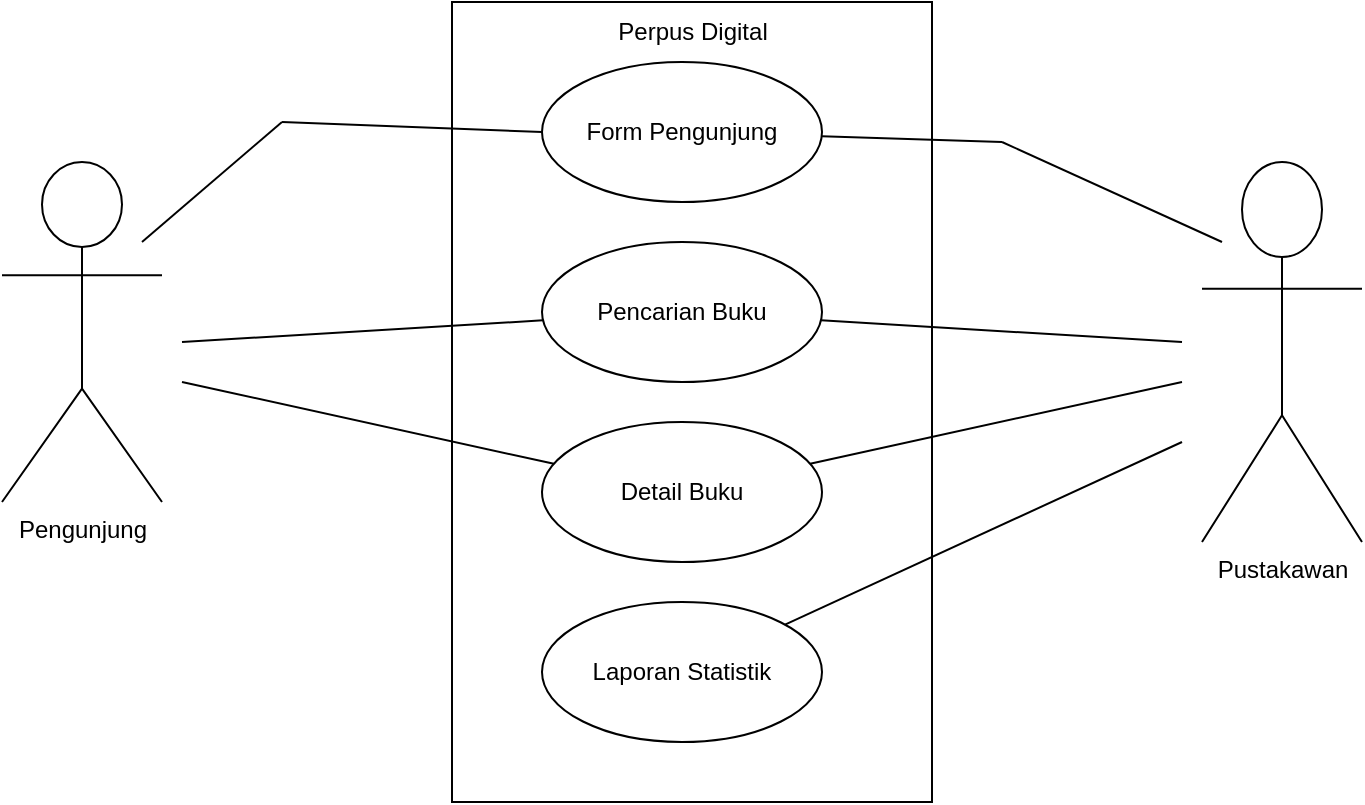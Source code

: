 <mxfile version="23.1.0" type="github">
  <diagram name="Page-1" id="GVT-q6HW_ezbaS8vkPMp">
    <mxGraphModel dx="890" dy="455" grid="1" gridSize="10" guides="1" tooltips="1" connect="1" arrows="1" fold="1" page="1" pageScale="1" pageWidth="850" pageHeight="1100" math="0" shadow="0">
      <root>
        <mxCell id="0" />
        <mxCell id="1" parent="0" />
        <mxCell id="R4jWOsb4_BN56Ci3cUoq-1" value="" style="rounded=0;whiteSpace=wrap;html=1;" vertex="1" parent="1">
          <mxGeometry x="305" y="80" width="240" height="400" as="geometry" />
        </mxCell>
        <mxCell id="R4jWOsb4_BN56Ci3cUoq-3" value="Perpus Digital" style="text;html=1;align=center;verticalAlign=middle;resizable=0;points=[];autosize=1;strokeColor=none;fillColor=none;" vertex="1" parent="1">
          <mxGeometry x="375" y="80" width="100" height="30" as="geometry" />
        </mxCell>
        <mxCell id="R4jWOsb4_BN56Ci3cUoq-7" value="Form Pengunjung" style="ellipse;whiteSpace=wrap;html=1;" vertex="1" parent="1">
          <mxGeometry x="350" y="110" width="140" height="70" as="geometry" />
        </mxCell>
        <mxCell id="R4jWOsb4_BN56Ci3cUoq-8" value="Pencarian Buku" style="ellipse;whiteSpace=wrap;html=1;" vertex="1" parent="1">
          <mxGeometry x="350" y="200" width="140" height="70" as="geometry" />
        </mxCell>
        <mxCell id="R4jWOsb4_BN56Ci3cUoq-9" value="Detail Buku" style="ellipse;whiteSpace=wrap;html=1;" vertex="1" parent="1">
          <mxGeometry x="350" y="290" width="140" height="70" as="geometry" />
        </mxCell>
        <mxCell id="R4jWOsb4_BN56Ci3cUoq-10" value="Laporan Statistik" style="ellipse;whiteSpace=wrap;html=1;" vertex="1" parent="1">
          <mxGeometry x="350" y="380" width="140" height="70" as="geometry" />
        </mxCell>
        <mxCell id="R4jWOsb4_BN56Ci3cUoq-11" value="Pengunjung" style="shape=umlActor;verticalLabelPosition=bottom;verticalAlign=top;html=1;outlineConnect=0;" vertex="1" parent="1">
          <mxGeometry x="80" y="160" width="80" height="170" as="geometry" />
        </mxCell>
        <mxCell id="R4jWOsb4_BN56Ci3cUoq-12" value="Pustakawan" style="shape=umlActor;verticalLabelPosition=bottom;verticalAlign=top;html=1;outlineConnect=0;" vertex="1" parent="1">
          <mxGeometry x="680" y="160" width="80" height="190" as="geometry" />
        </mxCell>
        <mxCell id="R4jWOsb4_BN56Ci3cUoq-20" value="" style="endArrow=none;html=1;rounded=0;" edge="1" parent="1">
          <mxGeometry width="50" height="50" relative="1" as="geometry">
            <mxPoint x="150" y="200" as="sourcePoint" />
            <mxPoint x="220" y="140" as="targetPoint" />
          </mxGeometry>
        </mxCell>
        <mxCell id="R4jWOsb4_BN56Ci3cUoq-21" value="" style="endArrow=none;html=1;rounded=0;entryX=0;entryY=0.5;entryDx=0;entryDy=0;" edge="1" parent="1" target="R4jWOsb4_BN56Ci3cUoq-7">
          <mxGeometry width="50" height="50" relative="1" as="geometry">
            <mxPoint x="220" y="140" as="sourcePoint" />
            <mxPoint x="270" y="90" as="targetPoint" />
          </mxGeometry>
        </mxCell>
        <mxCell id="R4jWOsb4_BN56Ci3cUoq-22" value="" style="endArrow=none;html=1;rounded=0;" edge="1" parent="1" target="R4jWOsb4_BN56Ci3cUoq-8">
          <mxGeometry width="50" height="50" relative="1" as="geometry">
            <mxPoint x="170" y="250" as="sourcePoint" />
            <mxPoint x="200" y="200" as="targetPoint" />
          </mxGeometry>
        </mxCell>
        <mxCell id="R4jWOsb4_BN56Ci3cUoq-23" value="" style="endArrow=none;html=1;rounded=0;" edge="1" parent="1" target="R4jWOsb4_BN56Ci3cUoq-9">
          <mxGeometry width="50" height="50" relative="1" as="geometry">
            <mxPoint x="170" y="270" as="sourcePoint" />
            <mxPoint x="180" y="300" as="targetPoint" />
          </mxGeometry>
        </mxCell>
        <mxCell id="R4jWOsb4_BN56Ci3cUoq-24" value="" style="endArrow=none;html=1;rounded=0;" edge="1" parent="1">
          <mxGeometry width="50" height="50" relative="1" as="geometry">
            <mxPoint x="580" y="150" as="sourcePoint" />
            <mxPoint x="690" y="200" as="targetPoint" />
          </mxGeometry>
        </mxCell>
        <mxCell id="R4jWOsb4_BN56Ci3cUoq-25" value="" style="endArrow=none;html=1;rounded=0;" edge="1" parent="1" target="R4jWOsb4_BN56Ci3cUoq-7">
          <mxGeometry width="50" height="50" relative="1" as="geometry">
            <mxPoint x="580" y="150" as="sourcePoint" />
            <mxPoint x="620" y="90" as="targetPoint" />
          </mxGeometry>
        </mxCell>
        <mxCell id="R4jWOsb4_BN56Ci3cUoq-26" value="" style="endArrow=none;html=1;rounded=0;" edge="1" parent="1" source="R4jWOsb4_BN56Ci3cUoq-8">
          <mxGeometry width="50" height="50" relative="1" as="geometry">
            <mxPoint x="610" y="220" as="sourcePoint" />
            <mxPoint x="670" y="250" as="targetPoint" />
          </mxGeometry>
        </mxCell>
        <mxCell id="R4jWOsb4_BN56Ci3cUoq-27" value="" style="endArrow=none;html=1;rounded=0;" edge="1" parent="1" source="R4jWOsb4_BN56Ci3cUoq-9">
          <mxGeometry width="50" height="50" relative="1" as="geometry">
            <mxPoint x="620" y="320" as="sourcePoint" />
            <mxPoint x="670" y="270" as="targetPoint" />
          </mxGeometry>
        </mxCell>
        <mxCell id="R4jWOsb4_BN56Ci3cUoq-28" value="" style="endArrow=none;html=1;rounded=0;" edge="1" parent="1" source="R4jWOsb4_BN56Ci3cUoq-10">
          <mxGeometry width="50" height="50" relative="1" as="geometry">
            <mxPoint x="620" y="350" as="sourcePoint" />
            <mxPoint x="670" y="300" as="targetPoint" />
          </mxGeometry>
        </mxCell>
      </root>
    </mxGraphModel>
  </diagram>
</mxfile>
